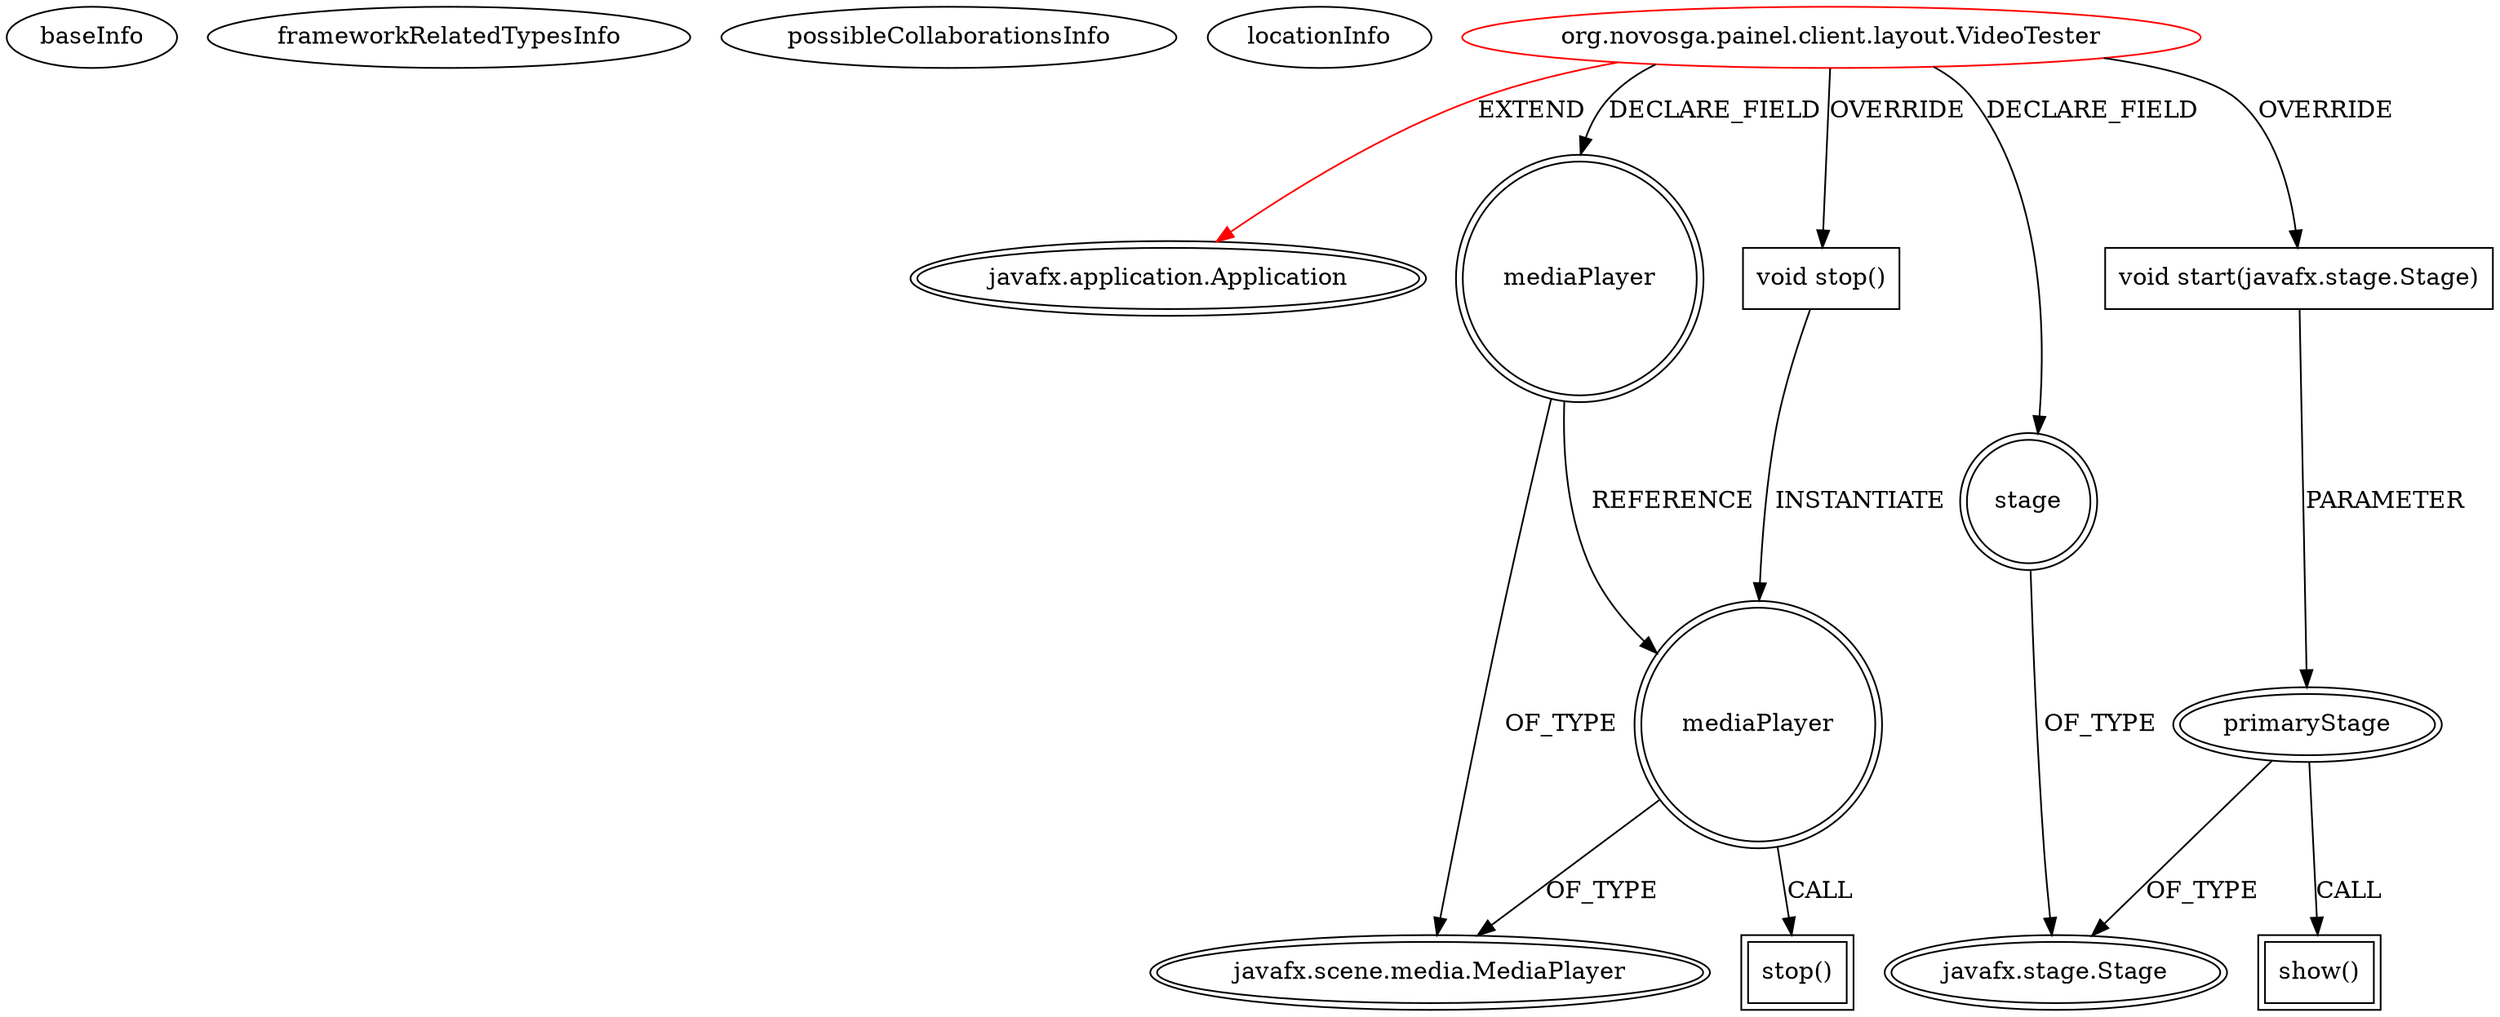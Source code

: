 digraph {
baseInfo[graphId=3785,category="extension_graph",isAnonymous=false,possibleRelation=false]
frameworkRelatedTypesInfo[0="javafx.application.Application"]
possibleCollaborationsInfo[]
locationInfo[projectName="novosga-painel-fx",filePath="/novosga-painel-fx/painel-fx-master/src/org/novosga/painel/client/layout/VideoTester.java",contextSignature="VideoTester",graphId="3785"]
0[label="org.novosga.painel.client.layout.VideoTester",vertexType="ROOT_CLIENT_CLASS_DECLARATION",isFrameworkType=false,color=red]
1[label="javafx.application.Application",vertexType="FRAMEWORK_CLASS_TYPE",isFrameworkType=true,peripheries=2]
2[label="mediaPlayer",vertexType="FIELD_DECLARATION",isFrameworkType=true,peripheries=2,shape=circle]
3[label="javafx.scene.media.MediaPlayer",vertexType="FRAMEWORK_CLASS_TYPE",isFrameworkType=true,peripheries=2]
4[label="stage",vertexType="FIELD_DECLARATION",isFrameworkType=true,peripheries=2,shape=circle]
5[label="javafx.stage.Stage",vertexType="FRAMEWORK_CLASS_TYPE",isFrameworkType=true,peripheries=2]
6[label="void stop()",vertexType="OVERRIDING_METHOD_DECLARATION",isFrameworkType=false,shape=box]
7[label="mediaPlayer",vertexType="VARIABLE_EXPRESION",isFrameworkType=true,peripheries=2,shape=circle]
8[label="stop()",vertexType="INSIDE_CALL",isFrameworkType=true,peripheries=2,shape=box]
10[label="void start(javafx.stage.Stage)",vertexType="OVERRIDING_METHOD_DECLARATION",isFrameworkType=false,shape=box]
11[label="primaryStage",vertexType="PARAMETER_DECLARATION",isFrameworkType=true,peripheries=2]
14[label="show()",vertexType="INSIDE_CALL",isFrameworkType=true,peripheries=2,shape=box]
0->1[label="EXTEND",color=red]
0->2[label="DECLARE_FIELD"]
2->3[label="OF_TYPE"]
0->4[label="DECLARE_FIELD"]
4->5[label="OF_TYPE"]
0->6[label="OVERRIDE"]
6->7[label="INSTANTIATE"]
2->7[label="REFERENCE"]
7->3[label="OF_TYPE"]
7->8[label="CALL"]
0->10[label="OVERRIDE"]
11->5[label="OF_TYPE"]
10->11[label="PARAMETER"]
11->14[label="CALL"]
}
